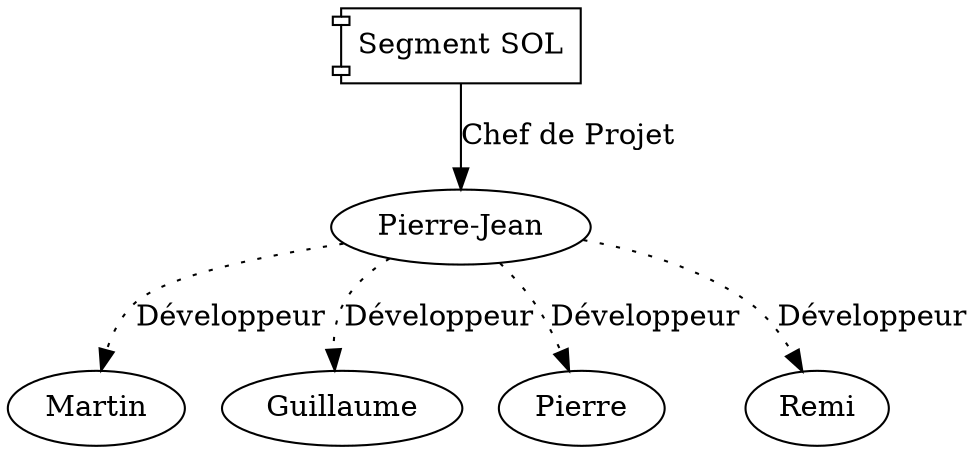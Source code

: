 digraph G {
"Segment SOL"  [shape=component] ;
"Segment SOL" -> "Pierre-Jean" [label="Chef de Projet"]
"Pierre-Jean" -> Martin [style=dotted,label="Développeur"]
"Pierre-Jean" -> Guillaume [style=dotted,label="Développeur"]
"Pierre-Jean" -> Pierre [style=dotted,label="Développeur"]
"Pierre-Jean" -> Remi [style=dotted,label="Développeur"]
} 
